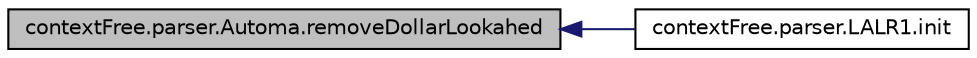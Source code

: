 digraph G
{
  edge [fontname="Helvetica",fontsize="10",labelfontname="Helvetica",labelfontsize="10"];
  node [fontname="Helvetica",fontsize="10",shape=record];
  rankdir="LR";
  Node1 [label="contextFree.parser.Automa.removeDollarLookahed",height=0.2,width=0.4,color="black", fillcolor="grey75", style="filled" fontcolor="black"];
  Node1 -> Node2 [dir="back",color="midnightblue",fontsize="10",style="solid"];
  Node2 [label="contextFree.parser.LALR1.init",height=0.2,width=0.4,color="black", fillcolor="white", style="filled",URL="$classcontext_free_1_1parser_1_1_l_a_l_r1.html#a7618cff4af4edfffb9a538a7cb1e79cf",tooltip="Initialize the LALR(1) automaton from LR0 automaton."];
}
